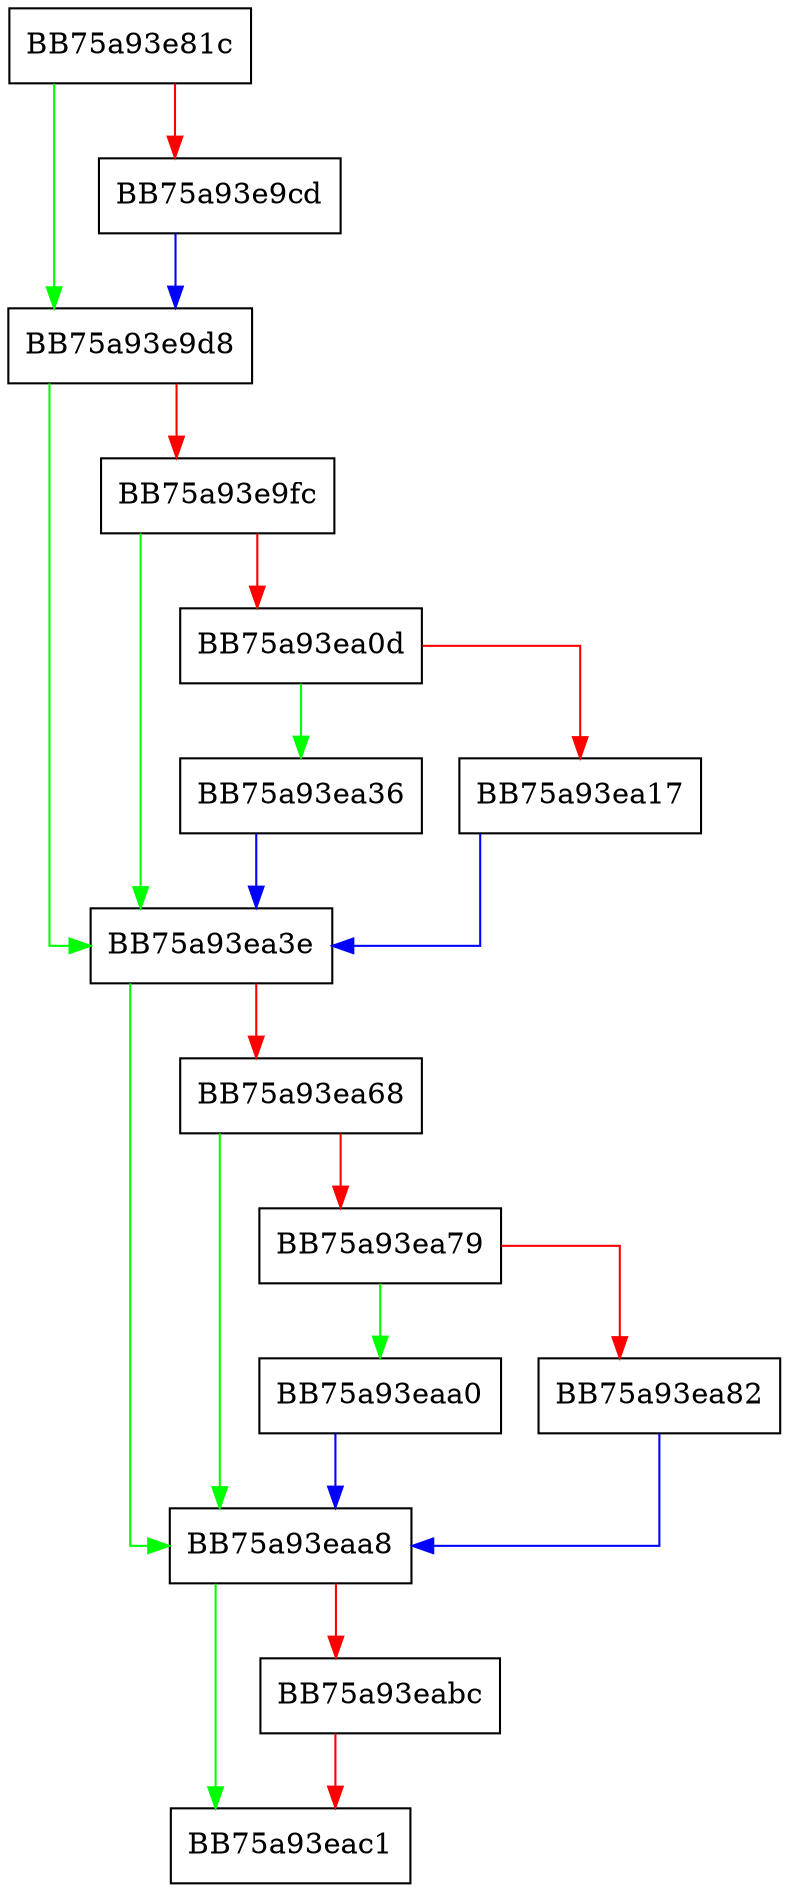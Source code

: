 digraph profiling_database_service_api_impl {
  node [shape="box"];
  graph [splines=ortho];
  BB75a93e81c -> BB75a93e9d8 [color="green"];
  BB75a93e81c -> BB75a93e9cd [color="red"];
  BB75a93e9cd -> BB75a93e9d8 [color="blue"];
  BB75a93e9d8 -> BB75a93ea3e [color="green"];
  BB75a93e9d8 -> BB75a93e9fc [color="red"];
  BB75a93e9fc -> BB75a93ea3e [color="green"];
  BB75a93e9fc -> BB75a93ea0d [color="red"];
  BB75a93ea0d -> BB75a93ea36 [color="green"];
  BB75a93ea0d -> BB75a93ea17 [color="red"];
  BB75a93ea17 -> BB75a93ea3e [color="blue"];
  BB75a93ea36 -> BB75a93ea3e [color="blue"];
  BB75a93ea3e -> BB75a93eaa8 [color="green"];
  BB75a93ea3e -> BB75a93ea68 [color="red"];
  BB75a93ea68 -> BB75a93eaa8 [color="green"];
  BB75a93ea68 -> BB75a93ea79 [color="red"];
  BB75a93ea79 -> BB75a93eaa0 [color="green"];
  BB75a93ea79 -> BB75a93ea82 [color="red"];
  BB75a93ea82 -> BB75a93eaa8 [color="blue"];
  BB75a93eaa0 -> BB75a93eaa8 [color="blue"];
  BB75a93eaa8 -> BB75a93eac1 [color="green"];
  BB75a93eaa8 -> BB75a93eabc [color="red"];
  BB75a93eabc -> BB75a93eac1 [color="red"];
}